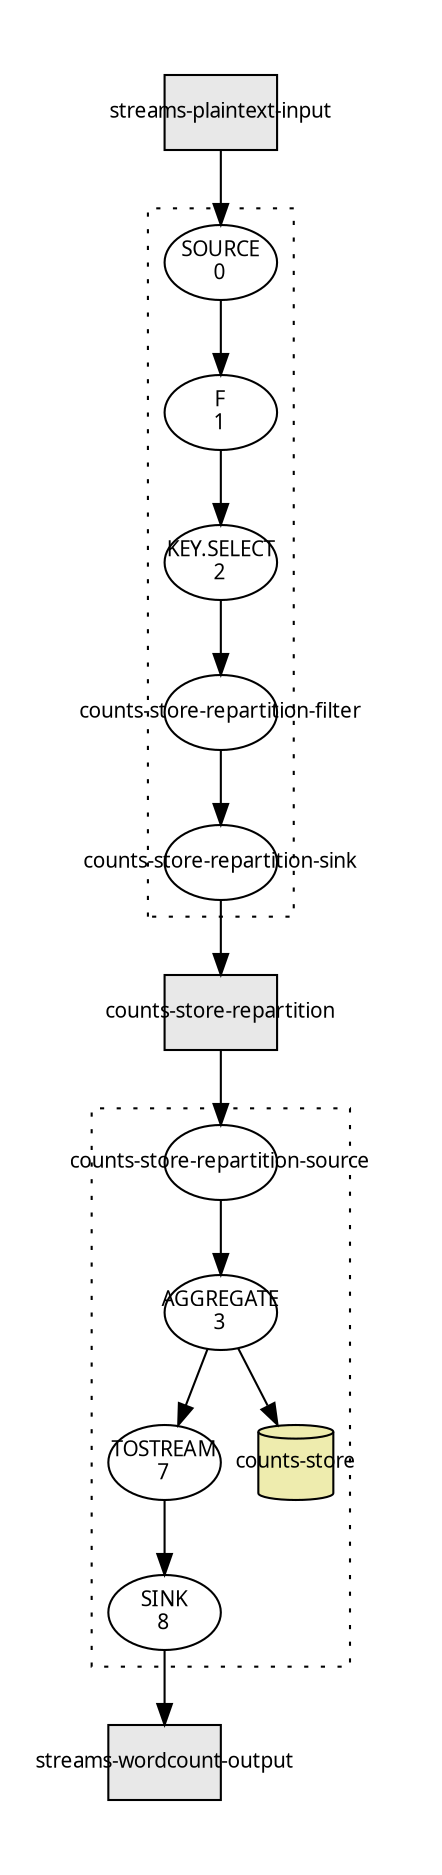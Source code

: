 digraph g_word_count {
  pack="true"
  packmode="clust"
  graph [fontname = "sans-serif", fontsize=10, pad="0.5", nodesep="0.25", ranksep="0.5"];
  node [fontname = "sans-serif", fontsize=10];
  edge [fontname = "sans-serif", fontsize=10];
  counts_store_repartition [shape=box, fixedsize=true, label="counts-store-repartition", xlabel="", style=filled, fillcolor="#e8e8e8"];
  streams_plaintext_input [shape=box, fixedsize=true, label="streams-plaintext-input", xlabel="", style=filled, fillcolor="#e8e8e8"];
  streams_wordcount_output [shape=box, fixedsize=true, label="streams-wordcount-output", xlabel="", style=filled, fillcolor="#e8e8e8"];
  KSTREAM_SINK_0000000008 -> streams_wordcount_output;
  counts_store_repartition -> counts_store_repartition_source;
  counts_store_repartition_sink -> counts_store_repartition;
  streams_plaintext_input -> KSTREAM_SOURCE_0000000000;
  subgraph cluster_0 {
    style=dotted;
    KSTREAM_FLATMAPVALUES_0000000001 -> KSTREAM_KEY_SELECT_0000000002;
    KSTREAM_KEY_SELECT_0000000002 -> counts_store_repartition_filter;
    KSTREAM_SOURCE_0000000000 -> KSTREAM_FLATMAPVALUES_0000000001;
    counts_store_repartition_filter -> counts_store_repartition_sink;
    KSTREAM_SOURCE_0000000000 [shape=ellipse, fixedsize=true, label="SOURCE\n0", xlabel=""];
    KSTREAM_FLATMAPVALUES_0000000001 [shape=ellipse, fixedsize=true, label="F\n1", xlabel=""];
    KSTREAM_KEY_SELECT_0000000002 [shape=ellipse, fixedsize=true, label="KEY.SELECT\n2", xlabel=""];
    counts_store_repartition_filter [shape=ellipse, fixedsize=true, label="counts-store-repartition-filter", xlabel=""];
    counts_store_repartition_sink [shape=ellipse, fixedsize=true, label="counts-store-repartition-sink", xlabel=""];
  }
  subgraph cluster_1 {
    style=dotted;
    KSTREAM_AGGREGATE_0000000003 -> KTABLE_TOSTREAM_0000000007;
    KTABLE_TOSTREAM_0000000007 -> KSTREAM_SINK_0000000008;
    counts_store_repartition_source -> KSTREAM_AGGREGATE_0000000003;
    counts_store_repartition_source [shape=ellipse, fixedsize=true, label="counts-store-repartition-source", xlabel=""];
    KSTREAM_AGGREGATE_0000000003 [shape=ellipse, fixedsize=true, label="AGGREGATE\n3", xlabel=""];
    KTABLE_TOSTREAM_0000000007 [shape=ellipse, fixedsize=true, label="TOSTREAM\n7", xlabel=""];
    KSTREAM_SINK_0000000008 [shape=ellipse, fixedsize=true, label="SINK\n8", xlabel=""];
    counts_store [shape=cylinder, fixedsize=true, width=0.5, label="counts-store", xlabel="", style=filled, fillcolor="#eeecae"];
    KSTREAM_AGGREGATE_0000000003 -> counts_store;
  }
}